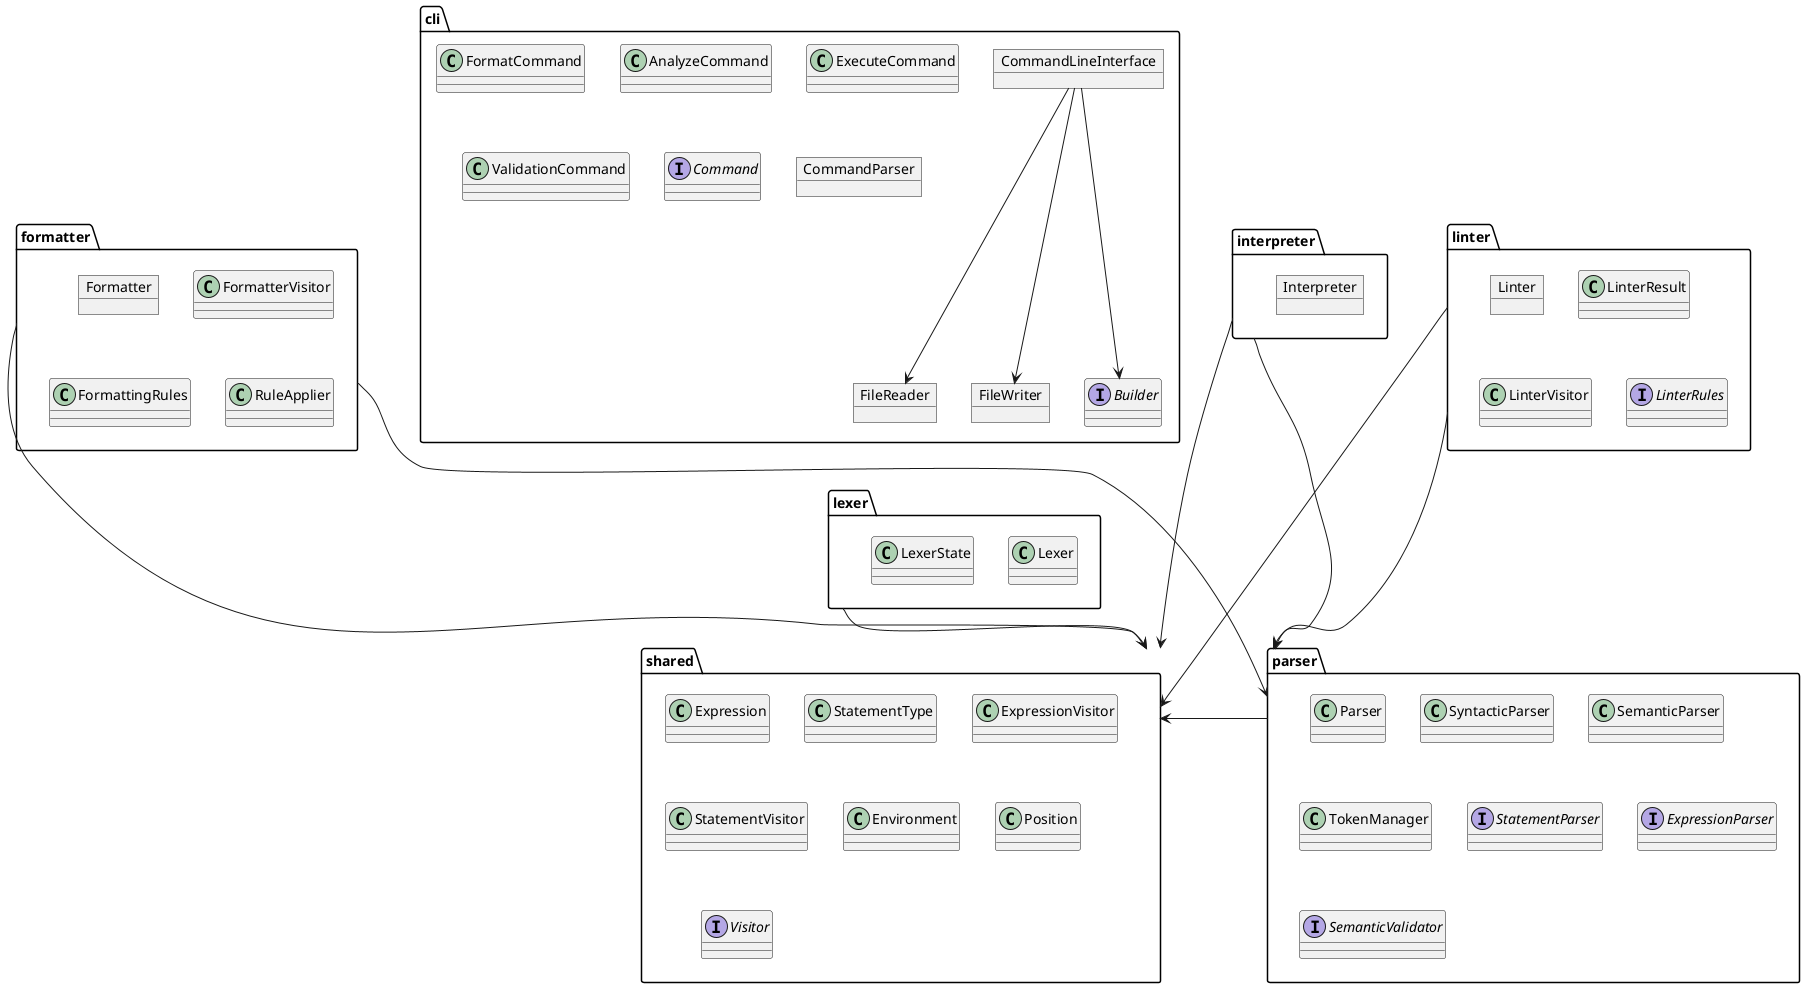 @startuml

package cli {
  object CommandLineInterface
  class AnalyzeCommand
  class ExecuteCommand
  class FormatCommand
  class ValidationCommand
  interface Command
  object CommandParser
  object FileReader
  object FileWriter
  interface Builder
}

CommandLineInterface ----> FileReader
CommandLineInterface ----> FileWriter
CommandLineInterface ----> Builder

package lexer {
  class Lexer
  class LexerState
}

lexer --> shared

package parser {
  class Parser
  class SyntacticParser
  class SemanticParser
  class TokenManager
  interface StatementParser
  interface ExpressionParser
  interface SemanticValidator
}

parser ----> shared

package shared {
  class Expression
  class StatementType
  class ExpressionVisitor
  class StatementVisitor
  class Environment
  class Position
  interface Visitor
}

package interpreter {
  object Interpreter
}

interpreter ----> parser
interpreter ----> shared

package formatter {
  object Formatter
  class FormatterVisitor
  class FormattingRules
  class RuleApplier
}

formatter ----> parser
formatter ----> shared

package linter {
  object Linter
  class LinterResult
  class LinterVisitor
  interface LinterRules
}

linter ----> parser
linter ----> shared

@enduml
